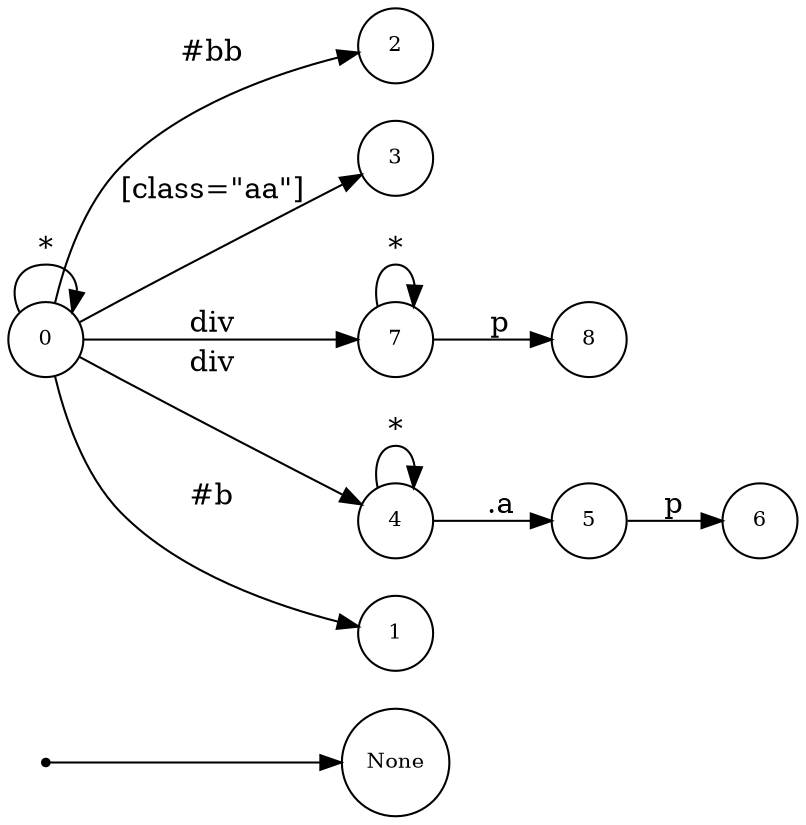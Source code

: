 digraph NFA {
  rankdir=LR;
  node [shape=circle, fontsize=10];
  __start [shape=point, label=""];
  __start -> None;
  8 [label="8"];
  2 [label="2"];
  0 [label="0"];
  5 [label="5"];
  6 [label="6"];
  3 [label="3"];
  7 [label="7"];
  4 [label="4"];
  1 [label="1"];
  { node [shape=doublecircle]; 1 2 3 6 8 }
  0 -> 0 [label="*"];
  0 -> 1 [label="#b"];
  0 -> 2 [label="#bb"];
  0 -> 3 [label="[class=\"aa\"]"];
  0 -> 4 [label="div"];
  4 -> 4 [label="*"];
  4 -> 5 [label=".a"];
  5 -> 6 [label="p"];
  0 -> 7 [label="div"];
  7 -> 7 [label="*"];
  7 -> 8 [label="p"];
}

